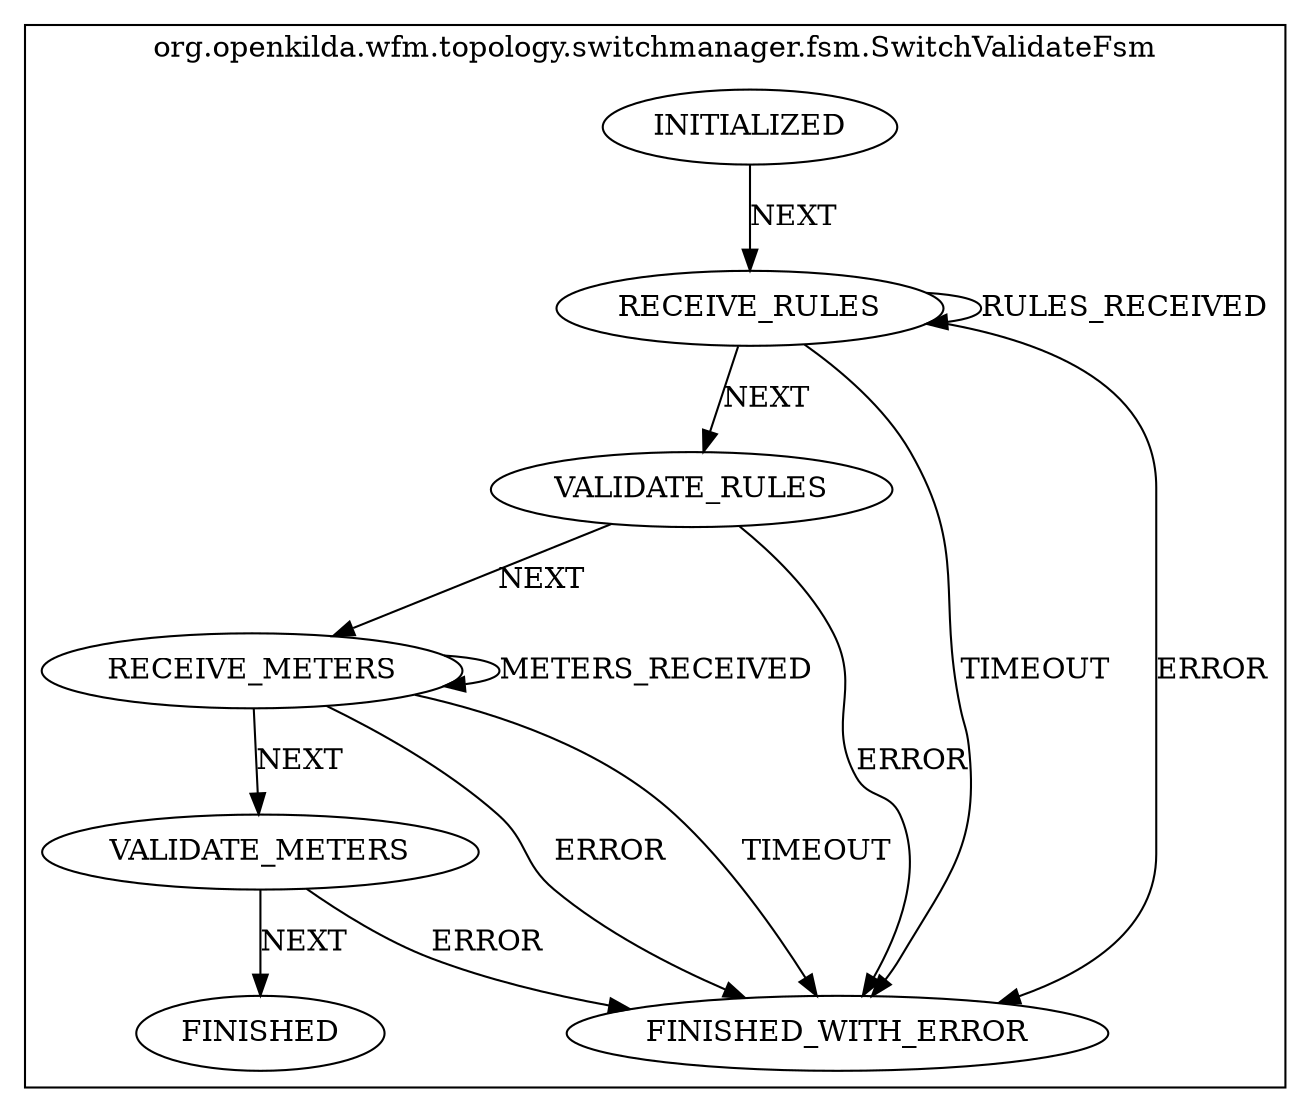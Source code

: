 digraph {
    compound=true;
    subgraph cluster_StateMachine {
    label="org.openkilda.wfm.topology.switchmanager.fsm.SwitchValidateFsm";
    RECEIVE_METERS [label="RECEIVE_METERS"];
    VALIDATE_RULES [label="VALIDATE_RULES"];
    FINISHED_WITH_ERROR [label="FINISHED_WITH_ERROR"];
    INITIALIZED [label="INITIALIZED"];
    VALIDATE_METERS [label="VALIDATE_METERS"];
    RECEIVE_RULES [label="RECEIVE_RULES"];
    FINISHED [label="FINISHED"];

    RECEIVE_METERS -> RECEIVE_METERS [ label="METERS_RECEIVED"];
    RECEIVE_METERS -> FINISHED_WITH_ERROR [ label="TIMEOUT"];
    RECEIVE_METERS -> FINISHED_WITH_ERROR [ label="ERROR"];
    RECEIVE_METERS -> VALIDATE_METERS [ label="NEXT"];
    VALIDATE_RULES -> FINISHED_WITH_ERROR [ label="ERROR"];
    VALIDATE_RULES -> RECEIVE_METERS [ label="NEXT"];
    INITIALIZED -> RECEIVE_RULES [ label="NEXT"];
    VALIDATE_METERS -> FINISHED_WITH_ERROR [ label="ERROR"];
    VALIDATE_METERS -> FINISHED [ label="NEXT"];
    RECEIVE_RULES -> RECEIVE_RULES [ label="RULES_RECEIVED"];
    RECEIVE_RULES -> FINISHED_WITH_ERROR [ label="TIMEOUT"];
    RECEIVE_RULES -> FINISHED_WITH_ERROR [ label="ERROR"];
    RECEIVE_RULES -> VALIDATE_RULES [ label="NEXT"];}}
